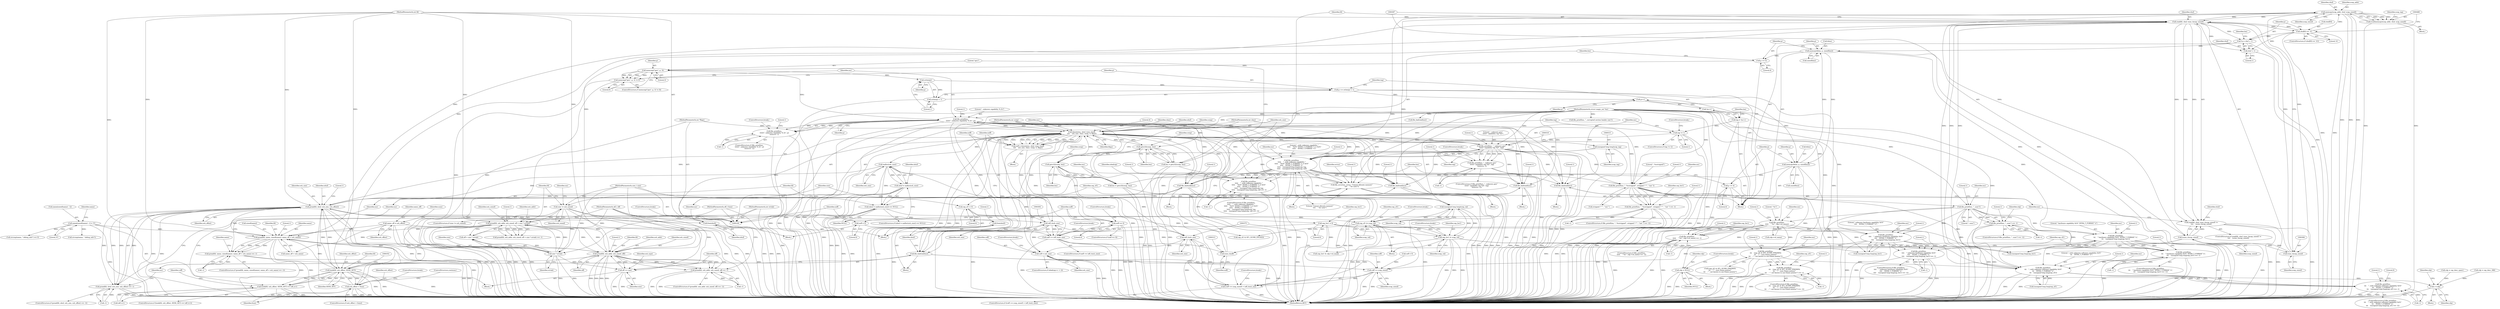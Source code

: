 digraph "0_file_d7cdad007c507e6c79f51f058dd77fab70ceb9f6@API" {
"1000489" [label="(Call,memcpy(xcap_addr, cbuf, xcap_sizeof))"];
"1000396" [label="(Call,cbuf[0] == 'A')"];
"1000380" [label="(Call,read(fd, cbuf, (size_t)xcap_sizeof))"];
"1000226" [label="(Call,pread(fd, xsh_addr, xsh_sizeof, off))"];
"1000191" [label="(Call,pread(fd, name, sizeof(name), name_off + xsh_name))"];
"1000347" [label="(Call,lseek(fd, xsh_offset, SEEK_SET))"];
"1000113" [label="(MethodParameterIn,int fd)"];
"1000280" [label="(Call,pread(fd, nbuf, xsh_size, xsh_offset))"];
"1000265" [label="(Call,nbuf = malloc(xsh_size))"];
"1000267" [label="(Call,malloc(xsh_size))"];
"1000374" [label="(Call,(off_t)xsh_size)"];
"1000309" [label="(Call,donote(ms, nbuf, (size_t)noff,\n\t\t\t\t    xsh_size, clazz, swap, 4, flags))"];
"1000476" [label="(Call,file_printf(ms, \", unknown gnu\"\n\t\t\t\t\t\t\" capability tag %d\", tag))"];
"1000434" [label="(Call,file_printf(ms,\n\t\t\t\t\t\t\", unknown capability %.3s\", p))"];
"1000511" [label="(Call,file_printf(ms,\n\t\t\t\t\t    \", with unknown capability \"\n\t\t\t\t\t    \"0x%\" INT64_T_FORMAT \"x = 0x%\"\n\t\t\t\t\t    INT64_T_FORMAT \"x\",\n \t\t\t\t\t    (unsigned long long)xcap_tag,\n \t\t\t\t\t    (unsigned long long)xcap_val))"];
"1000110" [label="(MethodParameterIn,struct magic_set *ms)"];
"1000514" [label="(Call,(unsigned long long)xcap_tag)"];
"1000517" [label="(Call,(unsigned long long)xcap_val)"];
"1000504" [label="(Call,cap_sf1 |= xcap_val)"];
"1000141" [label="(Call,cap_sf1 = 0)"];
"1000499" [label="(Call,cap_hw1 |= xcap_val)"];
"1000137" [label="(Call,cap_hw1 = 0)"];
"1000426" [label="(Call,memcmp(\"gnu\", p, 3))"];
"1000416" [label="(Call,p += 4)"];
"1000410" [label="(Call,memcpy(&len, p, sizeof(len)))"];
"1000455" [label="(Call,memcpy(&len, p, sizeof(len)))"];
"1000453" [label="(Call,p++)"];
"1000444" [label="(Call,p += strlen(p) + 1)"];
"1000447" [label="(Call,strlen(p))"];
"1000403" [label="(Call,*p = cbuf + 1)"];
"1000470" [label="(Call,tag != 1)"];
"1000450" [label="(Call,tag = *p++)"];
"1000312" [label="(Call,(size_t)noff)"];
"1000301" [label="(Call,noff >= (off_t)xsh_size)"];
"1000295" [label="(Call,noff = 0)"];
"1000321" [label="(Call,noff == 0)"];
"1000307" [label="(Call,noff = donote(ms, nbuf, (size_t)noff,\n\t\t\t\t    xsh_size, clazz, swap, 4, flags))"];
"1000303" [label="(Call,(off_t)xsh_size)"];
"1000111" [label="(MethodParameterIn,int clazz)"];
"1000466" [label="(Call,getu32(swap, len))"];
"1000421" [label="(Call,getu32(swap, len))"];
"1000112" [label="(MethodParameterIn,int swap)"];
"1000118" [label="(MethodParameterIn,int *flags)"];
"1000253" [label="(Call,xsh_offset > fsize)"];
"1000117" [label="(MethodParameterIn,off_t fsize)"];
"1000164" [label="(Call,pread(fd, xsh_addr, xsh_sizeof, off + size * strtab))"];
"1000146" [label="(Call,size != xsh_sizeof)"];
"1000116" [label="(MethodParameterIn,size_t size)"];
"1000114" [label="(MethodParameterIn,off_t off)"];
"1000170" [label="(Call,size * strtab)"];
"1000120" [label="(MethodParameterIn,int strtab)"];
"1000207" [label="(Call,name[sizeof(name) - 1] = '\0')"];
"1000181" [label="(Call,name_off = xsh_offset)"];
"1000239" [label="(Call,off += size)"];
"1000489" [label="(Call,memcpy(xcap_addr, cbuf, xcap_sizeof))"];
"1000386" [label="(Call,(ssize_t)xcap_sizeof)"];
"1000383" [label="(Call,(size_t)xcap_sizeof)"];
"1000370" [label="(Call,(coff += xcap_sizeof) > (off_t)xsh_size)"];
"1000371" [label="(Call,coff += xcap_sizeof)"];
"1000190" [label="(Call,pread(fd, name, sizeof(name), name_off + xsh_name) == -1)"];
"1000225" [label="(Call,pread(fd, xsh_addr, xsh_sizeof, off) == -1)"];
"1000346" [label="(Call,lseek(fd, xsh_offset, SEEK_SET) == (off_t)-1)"];
"1000279" [label="(Call,pread(fd, nbuf, xsh_size, xsh_offset) == -1)"];
"1000290" [label="(Call,free(nbuf))"];
"1000264" [label="(Call,(nbuf = malloc(xsh_size)) == NULL)"];
"1000573" [label="(Call,cdp = NULL)"];
"1000620" [label="(Call,++cdp)"];
"1000202" [label="(Call,file_badread(ms))"];
"1000234" [label="(Call,file_badread(ms))"];
"1000271" [label="(Call,file_error(ms, errno, \"Cannot allocate memory\"\n\t\t\t\t    \" for note\"))"];
"1000288" [label="(Call,file_badread(ms))"];
"1000325" [label="(Call,free(nbuf))"];
"1000356" [label="(Call,file_badseek(ms))"];
"1000530" [label="(Call,coff = xsh_size)"];
"1000390" [label="(Call,file_badread(ms))"];
"1000419" [label="(Call,len = getu32(swap, len))"];
"1000464" [label="(Call,len = getu32(swap, len))"];
"1000433" [label="(Call,file_printf(ms,\n\t\t\t\t\t\t\", unknown capability %.3s\", p)\n\t\t\t\t\t\t== -1)"];
"1000475" [label="(Call,file_printf(ms, \", unknown gnu\"\n\t\t\t\t\t\t\" capability tag %d\", tag)\n\t\t\t\t\t\t== -1)"];
"1000510" [label="(Call,file_printf(ms,\n\t\t\t\t\t    \", with unknown capability \"\n\t\t\t\t\t    \"0x%\" INT64_T_FORMAT \"x = 0x%\"\n\t\t\t\t\t    INT64_T_FORMAT \"x\",\n \t\t\t\t\t    (unsigned long long)xcap_tag,\n \t\t\t\t\t    (unsigned long long)xcap_val) == -1)"];
"1000539" [label="(Call,file_printf(ms, \", %sstripped\", stripped ? \"\" : \"not \"))"];
"1000538" [label="(Call,file_printf(ms, \", %sstripped\", stripped ? \"\" : \"not \") == -1)"];
"1000579" [label="(Call,file_printf(ms, \", uses\"))"];
"1000578" [label="(Call,file_printf(ms, \", uses\") == -1)"];
"1000604" [label="(Call,file_printf(ms,\n\t\t\t\t\t    \" %s\", cdp->cd_name))"];
"1000603" [label="(Call,file_printf(ms,\n\t\t\t\t\t    \" %s\", cdp->cd_name) == -1)"];
"1000626" [label="(Call,file_printf(ms,\n\t\t\t\t    \" unknown hardware capability 0x%\"\n\t\t\t\t    INT64_T_FORMAT \"x\",\n\t\t\t\t    (unsigned long long)cap_hw1))"];
"1000625" [label="(Call,file_printf(ms,\n\t\t\t\t    \" unknown hardware capability 0x%\"\n\t\t\t\t    INT64_T_FORMAT \"x\",\n\t\t\t\t    (unsigned long long)cap_hw1) == -1)"];
"1000662" [label="(Call,file_printf(ms,\n\t\t\t    (cap_sf1 & SF1_SUNW_FPKNWN)\n\t\t\t    ? \", uses frame pointer\"\n\t\t\t    : \", not known to use frame pointer\"))"];
"1000661" [label="(Call,file_printf(ms,\n\t\t\t    (cap_sf1 & SF1_SUNW_FPKNWN)\n\t\t\t    ? \", uses frame pointer\"\n\t\t\t    : \", not known to use frame pointer\") == -1)"];
"1000682" [label="(Call,file_printf(ms,\n\t\t\t    \", with unknown software capability 0x%\"\n\t\t\t    INT64_T_FORMAT \"x\",\n\t\t\t    (unsigned long long)cap_sf1))"];
"1000681" [label="(Call,file_printf(ms,\n\t\t\t    \", with unknown software capability 0x%\"\n\t\t\t    INT64_T_FORMAT \"x\",\n\t\t\t    (unsigned long long)cap_sf1) == -1)"];
"1000641" [label="(Call,file_printf(ms,\n\t\t\t    \" hardware capability 0x%\" INT64_T_FORMAT \"x\",\n\t\t\t    (unsigned long long)cap_hw1))"];
"1000640" [label="(Call,file_printf(ms,\n\t\t\t    \" hardware capability 0x%\" INT64_T_FORMAT \"x\",\n\t\t\t    (unsigned long long)cap_hw1) == -1)"];
"1000379" [label="(Call,read(fd, cbuf, (size_t)xcap_sizeof) !=\n\t\t\t\t    (ssize_t)xcap_sizeof)"];
"1000425" [label="(Call,memcmp(\"gnu\", p, 3) != 0)"];
"1000461" [label="(Call,p += 4)"];
"1000446" [label="(Call,strlen(p) + 1)"];
"1000405" [label="(Call,cbuf + 1)"];
"1000487" [label="(Call,(void)memcpy(xcap_addr, cbuf, xcap_sizeof))"];
"1000301" [label="(Call,noff >= (off_t)xsh_size)"];
"1000378" [label="(ControlStructure,if (read(fd, cbuf, (size_t)xcap_sizeof) !=\n\t\t\t\t    (ssize_t)xcap_sizeof))"];
"1000382" [label="(Identifier,cbuf)"];
"1000257" [label="(ControlStructure,continue;)"];
"1000513" [label="(Literal,\", with unknown capability \"\n\t\t\t\t\t    \"0x%\" INT64_T_FORMAT \"x = 0x%\"\n\t\t\t\t\t    INT64_T_FORMAT \"x\")"];
"1000326" [label="(Identifier,nbuf)"];
"1000117" [label="(MethodParameterIn,off_t fsize)"];
"1000295" [label="(Call,noff = 0)"];
"1000349" [label="(Identifier,xsh_offset)"];
"1000561" [label="(Call,cdp = cap_desc_sparc)"];
"1000466" [label="(Call,getu32(swap, len))"];
"1000267" [label="(Call,malloc(xsh_size))"];
"1000520" [label="(Call,-1)"];
"1000202" [label="(Call,file_badread(ms))"];
"1000662" [label="(Call,file_printf(ms,\n\t\t\t    (cap_sf1 & SF1_SUNW_FPKNWN)\n\t\t\t    ? \", uses frame pointer\"\n\t\t\t    : \", not known to use frame pointer\"))"];
"1000573" [label="(Call,cdp = NULL)"];
"1000268" [label="(Identifier,xsh_size)"];
"1000228" [label="(Identifier,xsh_addr)"];
"1000579" [label="(Call,file_printf(ms, \", uses\"))"];
"1000294" [label="(Literal,1)"];
"1000383" [label="(Call,(size_t)xcap_sizeof)"];
"1000479" [label="(Identifier,tag)"];
"1000229" [label="(Identifier,xsh_sizeof)"];
"1000309" [label="(Call,donote(ms, nbuf, (size_t)noff,\n\t\t\t\t    xsh_size, clazz, swap, 4, flags))"];
"1000269" [label="(Identifier,NULL)"];
"1000547" [label="(Literal,1)"];
"1000639" [label="(ControlStructure,if (file_printf(ms,\n\t\t\t    \" hardware capability 0x%\" INT64_T_FORMAT \"x\",\n\t\t\t    (unsigned long long)cap_hw1) == -1))"];
"1000511" [label="(Call,file_printf(ms,\n\t\t\t\t\t    \", with unknown capability \"\n\t\t\t\t\t    \"0x%\" INT64_T_FORMAT \"x = 0x%\"\n\t\t\t\t\t    INT64_T_FORMAT \"x\",\n \t\t\t\t\t    (unsigned long long)xcap_tag,\n \t\t\t\t\t    (unsigned long long)xcap_val))"];
"1000278" [label="(ControlStructure,if (pread(fd, nbuf, xsh_size, xsh_offset) == -1))"];
"1000137" [label="(Call,cap_hw1 = 0)"];
"1000255" [label="(Identifier,fsize)"];
"1000305" [label="(Identifier,xsh_size)"];
"1000152" [label="(Call,file_printf(ms, \", corrupted section header size\"))"];
"1000113" [label="(MethodParameterIn,int fd)"];
"1000145" [label="(ControlStructure,if (size != xsh_sizeof))"];
"1000430" [label="(Literal,0)"];
"1000468" [label="(Identifier,len)"];
"1000240" [label="(Identifier,off)"];
"1000684" [label="(Literal,\", with unknown software capability 0x%\"\n\t\t\t    INT64_T_FORMAT \"x\")"];
"1000636" [label="(Literal,1)"];
"1000517" [label="(Call,(unsigned long long)xcap_val)"];
"1000447" [label="(Call,strlen(p))"];
"1000575" [label="(Identifier,NULL)"];
"1000370" [label="(Call,(coff += xcap_sizeof) > (off_t)xsh_size)"];
"1000521" [label="(Literal,1)"];
"1000214" [label="(Literal,'\0')"];
"1000289" [label="(Identifier,ms)"];
"1000420" [label="(Identifier,len)"];
"1000462" [label="(Identifier,p)"];
"1000146" [label="(Call,size != xsh_sizeof)"];
"1000414" [label="(Call,sizeof(len))"];
"1000416" [label="(Call,p += 4)"];
"1000153" [label="(Identifier,ms)"];
"1000390" [label="(Call,file_badread(ms))"];
"1000167" [label="(Identifier,xsh_sizeof)"];
"1000500" [label="(Identifier,cap_hw1)"];
"1000232" [label="(Literal,1)"];
"1000509" [label="(ControlStructure,if (file_printf(ms,\n\t\t\t\t\t    \", with unknown capability \"\n\t\t\t\t\t    \"0x%\" INT64_T_FORMAT \"x = 0x%\"\n\t\t\t\t\t    INT64_T_FORMAT \"x\",\n \t\t\t\t\t    (unsigned long long)xcap_tag,\n \t\t\t\t\t    (unsigned long long)xcap_val) == -1))"];
"1000314" [label="(Identifier,noff)"];
"1000377" [label="(ControlStructure,break;)"];
"1000201" [label="(Block,)"];
"1000404" [label="(Identifier,p)"];
"1000428" [label="(Identifier,p)"];
"1000209" [label="(Identifier,name)"];
"1000325" [label="(Call,free(nbuf))"];
"1000243" [label="(Identifier,xsh_type)"];
"1000380" [label="(Call,read(fd, cbuf, (size_t)xcap_sizeof))"];
"1000391" [label="(Identifier,ms)"];
"1000610" [label="(Call,-1)"];
"1000633" [label="(Literal,1)"];
"1000318" [label="(Literal,4)"];
"1000456" [label="(Call,&len)"];
"1000291" [label="(Identifier,nbuf)"];
"1000489" [label="(Call,memcpy(xcap_addr, cbuf, xcap_sizeof))"];
"1000641" [label="(Call,file_printf(ms,\n\t\t\t    \" hardware capability 0x%\" INT64_T_FORMAT \"x\",\n\t\t\t    (unsigned long long)cap_hw1))"];
"1000308" [label="(Identifier,noff)"];
"1000628" [label="(Literal,\" unknown hardware capability 0x%\"\n\t\t\t\t    INT64_T_FORMAT \"x\")"];
"1000681" [label="(Call,file_printf(ms,\n\t\t\t    \", with unknown software capability 0x%\"\n\t\t\t    INT64_T_FORMAT \"x\",\n\t\t\t    (unsigned long long)cap_sf1) == -1)"];
"1000454" [label="(Identifier,p)"];
"1000486" [label="(ControlStructure,break;)"];
"1000481" [label="(Literal,1)"];
"1000279" [label="(Call,pread(fd, nbuf, xsh_size, xsh_offset) == -1)"];
"1000477" [label="(Identifier,ms)"];
"1000671" [label="(Literal,1)"];
"1000351" [label="(Call,(off_t)-1)"];
"1000288" [label="(Call,file_badread(ms))"];
"1000166" [label="(Identifier,xsh_addr)"];
"1000320" [label="(ControlStructure,if (noff == 0))"];
"1000327" [label="(ControlStructure,break;)"];
"1000427" [label="(Literal,\"gnu\")"];
"1000476" [label="(Call,file_printf(ms, \", unknown gnu\"\n\t\t\t\t\t\t\" capability tag %d\", tag))"];
"1000506" [label="(Identifier,xcap_val)"];
"1000317" [label="(Identifier,swap)"];
"1000199" [label="(Call,-1)"];
"1000614" [label="(Literal,1)"];
"1000112" [label="(MethodParameterIn,int swap)"];
"1000396" [label="(Call,cbuf[0] == 'A')"];
"1000640" [label="(Call,file_printf(ms,\n\t\t\t    \" hardware capability 0x%\" INT64_T_FORMAT \"x\",\n\t\t\t    (unsigned long long)cap_hw1) == -1)"];
"1000296" [label="(Identifier,noff)"];
"1000322" [label="(Identifier,noff)"];
"1000611" [label="(Literal,1)"];
"1000266" [label="(Identifier,nbuf)"];
"1000116" [label="(MethodParameterIn,size_t size)"];
"1000230" [label="(Identifier,off)"];
"1000465" [label="(Identifier,len)"];
"1000263" [label="(ControlStructure,if ((nbuf = malloc(xsh_size)) == NULL))"];
"1000621" [label="(Identifier,cdp)"];
"1000443" [label="(ControlStructure,break;)"];
"1000410" [label="(Call,memcpy(&len, p, sizeof(len)))"];
"1000234" [label="(Call,file_badread(ms))"];
"1000395" [label="(ControlStructure,if (cbuf[0] == 'A'))"];
"1000439" [label="(Literal,1)"];
"1000310" [label="(Identifier,ms)"];
"1000280" [label="(Call,pread(fd, nbuf, xsh_size, xsh_offset))"];
"1000190" [label="(Call,pread(fd, name, sizeof(name), name_off + xsh_name) == -1)"];
"1000306" [label="(ControlStructure,break;)"];
"1000475" [label="(Call,file_printf(ms, \", unknown gnu\"\n\t\t\t\t\t\t\" capability tag %d\", tag)\n\t\t\t\t\t\t== -1)"];
"1000627" [label="(Identifier,ms)"];
"1000168" [label="(Call,off + size * strtab)"];
"1000355" [label="(Block,)"];
"1000540" [label="(Identifier,ms)"];
"1000692" [label="(Literal,1)"];
"1000226" [label="(Call,pread(fd, xsh_addr, xsh_sizeof, off))"];
"1000282" [label="(Identifier,nbuf)"];
"1000385" [label="(Identifier,xcap_sizeof)"];
"1000114" [label="(MethodParameterIn,off_t off)"];
"1000663" [label="(Identifier,ms)"];
"1000519" [label="(Identifier,xcap_val)"];
"1000347" [label="(Call,lseek(fd, xsh_offset, SEEK_SET))"];
"1000141" [label="(Call,cap_sf1 = 0)"];
"1000606" [label="(Literal,\" %s\")"];
"1000413" [label="(Identifier,p)"];
"1000445" [label="(Identifier,p)"];
"1000208" [label="(Call,name[sizeof(name) - 1])"];
"1000685" [label="(Call,(unsigned long long)cap_sf1)"];
"1000252" [label="(ControlStructure,if (xsh_offset > fsize))"];
"1000376" [label="(Identifier,xsh_size)"];
"1000505" [label="(Identifier,cap_sf1)"];
"1000472" [label="(Literal,1)"];
"1000299" [label="(Block,)"];
"1000469" [label="(ControlStructure,if (tag != 1))"];
"1000273" [label="(Identifier,errno)"];
"1000324" [label="(ControlStructure,break;)"];
"1000470" [label="(Call,tag != 1)"];
"1000624" [label="(ControlStructure,if (file_printf(ms,\n\t\t\t\t    \" unknown hardware capability 0x%\"\n\t\t\t\t    INT64_T_FORMAT \"x\",\n\t\t\t\t    (unsigned long long)cap_hw1) == -1))"];
"1000181" [label="(Call,name_off = xsh_offset)"];
"1000345" [label="(ControlStructure,if (lseek(fd, xsh_offset, SEEK_SET) == (off_t)-1))"];
"1000642" [label="(Identifier,ms)"];
"1000538" [label="(Call,file_printf(ms, \", %sstripped\", stripped ? \"\" : \"not \") == -1)"];
"1000227" [label="(Identifier,fd)"];
"1000660" [label="(ControlStructure,if (file_printf(ms,\n\t\t\t    (cap_sf1 & SF1_SUNW_FPKNWN)\n\t\t\t    ? \", uses frame pointer\"\n\t\t\t    : \", not known to use frame pointer\") == -1))"];
"1000307" [label="(Call,noff = donote(ms, nbuf, (size_t)noff,\n\t\t\t\t    xsh_size, clazz, swap, 4, flags))"];
"1000422" [label="(Identifier,swap)"];
"1000138" [label="(Identifier,cap_hw1)"];
"1000350" [label="(Identifier,SEEK_SET)"];
"1000319" [label="(Identifier,flags)"];
"1000525" [label="(ControlStructure,if (nbadcap++ > 2))"];
"1000596" [label="(Call,cap_hw1 & cdp->cd_mask)"];
"1000504" [label="(Call,cap_sf1 |= xcap_val)"];
"1000312" [label="(Call,(size_t)noff)"];
"1000537" [label="(ControlStructure,if (file_printf(ms, \", %sstripped\", stripped ? \"\" : \"not \") == -1))"];
"1000533" [label="(ControlStructure,break;)"];
"1000605" [label="(Identifier,ms)"];
"1000388" [label="(Identifier,xcap_sizeof)"];
"1000389" [label="(Block,)"];
"1000680" [label="(ControlStructure,if (file_printf(ms,\n\t\t\t    \", with unknown software capability 0x%\"\n\t\t\t    INT64_T_FORMAT \"x\",\n\t\t\t    (unsigned long long)cap_sf1) == -1))"];
"1000171" [label="(Identifier,size)"];
"1000464" [label="(Call,len = getu32(swap, len))"];
"1000142" [label="(Identifier,cap_sf1)"];
"1000286" [label="(Literal,1)"];
"1000118" [label="(MethodParameterIn,int *flags)"];
"1000381" [label="(Identifier,fd)"];
"1000435" [label="(Identifier,ms)"];
"1000674" [label="(Literal,1)"];
"1000602" [label="(ControlStructure,if (file_printf(ms,\n\t\t\t\t\t    \" %s\", cdp->cd_name) == -1))"];
"1000300" [label="(ControlStructure,if (noff >= (off_t)xsh_size))"];
"1000233" [label="(Block,)"];
"1000451" [label="(Identifier,tag)"];
"1000458" [label="(Identifier,p)"];
"1000386" [label="(Call,(ssize_t)xcap_sizeof)"];
"1000586" [label="(Literal,1)"];
"1000406" [label="(Identifier,cbuf)"];
"1000191" [label="(Call,pread(fd, name, sizeof(name), name_off + xsh_name))"];
"1000568" [label="(Call,cdp = cap_desc_386)"];
"1000164" [label="(Call,pread(fd, xsh_addr, xsh_sizeof, off + size * strtab))"];
"1000261" [label="(Block,)"];
"1000516" [label="(Identifier,xcap_tag)"];
"1000541" [label="(Literal,\", %sstripped\")"];
"1000397" [label="(Call,cbuf[0])"];
"1000172" [label="(Identifier,strtab)"];
"1000648" [label="(Literal,1)"];
"1000225" [label="(Call,pread(fd, xsh_addr, xsh_sizeof, off) == -1)"];
"1000121" [label="(Block,)"];
"1000143" [label="(Literal,0)"];
"1000446" [label="(Call,strlen(p) + 1)"];
"1000577" [label="(ControlStructure,if (file_printf(ms, \", uses\") == -1))"];
"1000323" [label="(Literal,0)"];
"1000432" [label="(ControlStructure,if (file_printf(ms,\n\t\t\t\t\t\t\", unknown capability %.3s\", p)\n\t\t\t\t\t\t== -1))"];
"1000450" [label="(Call,tag = *p++)"];
"1000494" [label="(Identifier,xcap_tag)"];
"1000400" [label="(Literal,'A')"];
"1000581" [label="(Literal,\", uses\")"];
"1000207" [label="(Call,name[sizeof(name) - 1] = '\0')"];
"1000357" [label="(Identifier,ms)"];
"1000346" [label="(Call,lseek(fd, xsh_offset, SEEK_SET) == (off_t)-1)"];
"1000594" [label="(Block,)"];
"1000264" [label="(Call,(nbuf = malloc(xsh_size)) == NULL)"];
"1000216" [label="(Call,strcmp(name, \".debug_info\") == 0)"];
"1000371" [label="(Call,coff += xcap_sizeof)"];
"1000653" [label="(Identifier,cap_sf1)"];
"1000437" [label="(Identifier,p)"];
"1000111" [label="(MethodParameterIn,int clazz)"];
"1000442" [label="(Literal,1)"];
"1000616" [label="(Identifier,cap_hw1)"];
"1000148" [label="(Identifier,xsh_sizeof)"];
"1000321" [label="(Call,noff == 0)"];
"1000502" [label="(ControlStructure,break;)"];
"1000651" [label="(Literal,1)"];
"1000194" [label="(Call,sizeof(name))"];
"1000189" [label="(ControlStructure,if (pread(fd, name, sizeof(name), name_off + xsh_name) == -1))"];
"1000224" [label="(ControlStructure,if (pread(fd, xsh_addr, xsh_sizeof, off) == -1))"];
"1000510" [label="(Call,file_printf(ms,\n\t\t\t\t\t    \", with unknown capability \"\n\t\t\t\t\t    \"0x%\" INT64_T_FORMAT \"x = 0x%\"\n\t\t\t\t\t    INT64_T_FORMAT \"x\",\n \t\t\t\t\t    (unsigned long long)xcap_tag,\n \t\t\t\t\t    (unsigned long long)xcap_val) == -1)"];
"1000374" [label="(Call,(off_t)xsh_size)"];
"1000272" [label="(Identifier,ms)"];
"1000682" [label="(Call,file_printf(ms,\n\t\t\t    \", with unknown software capability 0x%\"\n\t\t\t    INT64_T_FORMAT \"x\",\n\t\t\t    (unsigned long long)cap_sf1))"];
"1000373" [label="(Identifier,xcap_sizeof)"];
"1000501" [label="(Identifier,xcap_val)"];
"1000379" [label="(Call,read(fd, cbuf, (size_t)xcap_sizeof) !=\n\t\t\t\t    (ssize_t)xcap_sizeof)"];
"1000360" [label="(Literal,1)"];
"1000492" [label="(Identifier,xcap_sizeof)"];
"1000444" [label="(Call,p += strlen(p) + 1)"];
"1000165" [label="(Identifier,fd)"];
"1000524" [label="(Literal,1)"];
"1000421" [label="(Call,getu32(swap, len))"];
"1000411" [label="(Call,&len)"];
"1000425" [label="(Call,memcmp(\"gnu\", p, 3) != 0)"];
"1000491" [label="(Identifier,cbuf)"];
"1000490" [label="(Identifier,xcap_addr)"];
"1000539" [label="(Call,file_printf(ms, \", %sstripped\", stripped ? \"\" : \"not \"))"];
"1000433" [label="(Call,file_printf(ms,\n\t\t\t\t\t\t\", unknown capability %.3s\", p)\n\t\t\t\t\t\t== -1)"];
"1000139" [label="(Literal,0)"];
"1000426" [label="(Call,memcmp(\"gnu\", p, 3))"];
"1000423" [label="(Identifier,len)"];
"1000588" [label="(Identifier,cdp)"];
"1000484" [label="(Literal,1)"];
"1000417" [label="(Identifier,p)"];
"1000163" [label="(Call,pread(fd, xsh_addr, xsh_sizeof, off + size * strtab) == -1)"];
"1000514" [label="(Call,(unsigned long long)xcap_tag)"];
"1000235" [label="(Identifier,ms)"];
"1000192" [label="(Identifier,fd)"];
"1000110" [label="(MethodParameterIn,struct magic_set *ms)"];
"1000582" [label="(Call,-1)"];
"1000676" [label="(Identifier,cap_sf1)"];
"1000254" [label="(Identifier,xsh_offset)"];
"1000632" [label="(Call,-1)"];
"1000412" [label="(Identifier,len)"];
"1000578" [label="(Call,file_printf(ms, \", uses\") == -1)"];
"1000530" [label="(Call,coff = xsh_size)"];
"1000471" [label="(Identifier,tag)"];
"1000217" [label="(Call,strcmp(name, \".debug_info\"))"];
"1000174" [label="(Literal,1)"];
"1000315" [label="(Identifier,xsh_size)"];
"1000285" [label="(Call,-1)"];
"1000499" [label="(Call,cap_hw1 |= xcap_val)"];
"1000583" [label="(Literal,1)"];
"1000398" [label="(Identifier,cbuf)"];
"1000271" [label="(Call,file_error(ms, errno, \"Cannot allocate memory\"\n\t\t\t\t    \" for note\"))"];
"1000281" [label="(Identifier,fd)"];
"1000372" [label="(Identifier,coff)"];
"1000670" [label="(Call,-1)"];
"1000453" [label="(Call,p++)"];
"1000436" [label="(Literal,\", unknown capability %.3s\")"];
"1000480" [label="(Call,-1)"];
"1000485" [label="(ControlStructure,break;)"];
"1000607" [label="(Call,cdp->cd_name)"];
"1000688" [label="(Call,-1)"];
"1000316" [label="(Identifier,clazz)"];
"1000647" [label="(Call,-1)"];
"1000277" [label="(Literal,1)"];
"1000218" [label="(Identifier,name)"];
"1000656" [label="(Call,cap_sf1 & SF1_SUNW_FPUSED)"];
"1000239" [label="(Call,off += size)"];
"1000580" [label="(Identifier,ms)"];
"1000467" [label="(Identifier,swap)"];
"1000369" [label="(ControlStructure,if ((coff += xcap_sizeof) > (off_t)xsh_size))"];
"1000365" [label="(Block,)"];
"1000258" [label="(ControlStructure,break;)"];
"1000507" [label="(ControlStructure,break;)"];
"1000311" [label="(Identifier,nbuf)"];
"1000625" [label="(Call,file_printf(ms,\n\t\t\t\t    \" unknown hardware capability 0x%\"\n\t\t\t\t    INT64_T_FORMAT \"x\",\n\t\t\t\t    (unsigned long long)cap_hw1) == -1)"];
"1000434" [label="(Call,file_printf(ms,\n\t\t\t\t\t\t\", unknown capability %.3s\", p))"];
"1000238" [label="(Literal,1)"];
"1000661" [label="(Call,file_printf(ms,\n\t\t\t    (cap_sf1 & SF1_SUNW_FPKNWN)\n\t\t\t    ? \", uses frame pointer\"\n\t\t\t    : \", not known to use frame pointer\") == -1)"];
"1000592" [label="(Identifier,cdp)"];
"1000461" [label="(Call,p += 4)"];
"1000185" [label="(Identifier,num)"];
"1000182" [label="(Identifier,name_off)"];
"1000290" [label="(Call,free(nbuf))"];
"1000550" [label="(Literal,1)"];
"1000284" [label="(Identifier,xsh_offset)"];
"1000474" [label="(ControlStructure,if (file_printf(ms, \", unknown gnu\"\n\t\t\t\t\t\t\" capability tag %d\", tag)\n\t\t\t\t\t\t== -1))"];
"1000604" [label="(Call,file_printf(ms,\n\t\t\t\t\t    \" %s\", cdp->cd_name))"];
"1000362" [label="(Identifier,coff)"];
"1000203" [label="(Identifier,ms)"];
"1000176" [label="(Call,file_badread(ms))"];
"1000302" [label="(Identifier,noff)"];
"1000626" [label="(Call,file_printf(ms,\n\t\t\t\t    \" unknown hardware capability 0x%\"\n\t\t\t\t    INT64_T_FORMAT \"x\",\n\t\t\t\t    (unsigned long long)cap_hw1))"];
"1000200" [label="(Literal,1)"];
"1000287" [label="(Block,)"];
"1000170" [label="(Call,size * strtab)"];
"1000455" [label="(Call,memcpy(&len, p, sizeof(len)))"];
"1000265" [label="(Call,nbuf = malloc(xsh_size))"];
"1000356" [label="(Call,file_badseek(ms))"];
"1000487" [label="(Call,(void)memcpy(xcap_addr, cbuf, xcap_sizeof))"];
"1000449" [label="(Literal,1)"];
"1000206" [label="(Literal,1)"];
"1000424" [label="(ControlStructure,if (memcmp(\"gnu\", p, 3) != 0))"];
"1000231" [label="(Call,-1)"];
"1000694" [label="(Literal,0)"];
"1000643" [label="(Literal,\" hardware capability 0x%\" INT64_T_FORMAT \"x\")"];
"1000419" [label="(Call,len = getu32(swap, len))"];
"1000297" [label="(Literal,0)"];
"1000120" [label="(MethodParameterIn,int strtab)"];
"1000407" [label="(Literal,1)"];
"1000147" [label="(Identifier,size)"];
"1000196" [label="(Call,name_off + xsh_name)"];
"1000478" [label="(Literal,\", unknown gnu\"\n\t\t\t\t\t\t\" capability tag %d\")"];
"1000512" [label="(Identifier,ms)"];
"1000270" [label="(Block,)"];
"1000452" [label="(Call,*p++)"];
"1000463" [label="(Literal,4)"];
"1000531" [label="(Identifier,coff)"];
"1000695" [label="(MethodReturn,RET)"];
"1000459" [label="(Call,sizeof(len))"];
"1000603" [label="(Call,file_printf(ms,\n\t\t\t\t\t    \" %s\", cdp->cd_name) == -1)"];
"1000348" [label="(Identifier,fd)"];
"1000542" [label="(Call,stripped ? \"\" : \"not \")"];
"1000274" [label="(Literal,\"Cannot allocate memory\"\n\t\t\t\t    \" for note\")"];
"1000403" [label="(Call,*p = cbuf + 1)"];
"1000183" [label="(Identifier,xsh_offset)"];
"1000253" [label="(Call,xsh_offset > fsize)"];
"1000394" [label="(Literal,1)"];
"1000689" [label="(Literal,1)"];
"1000418" [label="(Literal,4)"];
"1000283" [label="(Identifier,xsh_size)"];
"1000495" [label="(Block,)"];
"1000620" [label="(Call,++cdp)"];
"1000528" [label="(Identifier,nbadcap)"];
"1000401" [label="(Block,)"];
"1000552" [label="(Identifier,cap_hw1)"];
"1000576" [label="(ControlStructure,break;)"];
"1000683" [label="(Identifier,ms)"];
"1000557" [label="(Block,)"];
"1000629" [label="(Call,(unsigned long long)cap_hw1)"];
"1000429" [label="(Literal,3)"];
"1000574" [label="(Identifier,cdp)"];
"1000546" [label="(Call,-1)"];
"1000448" [label="(Identifier,p)"];
"1000644" [label="(Call,(unsigned long long)cap_hw1)"];
"1000188" [label="(Block,)"];
"1000457" [label="(Identifier,len)"];
"1000405" [label="(Call,cbuf + 1)"];
"1000438" [label="(Call,-1)"];
"1000241" [label="(Identifier,size)"];
"1000193" [label="(Identifier,name)"];
"1000664" [label="(Call,(cap_sf1 & SF1_SUNW_FPKNWN)\n\t\t\t    ? \", uses frame pointer\"\n\t\t\t    : \", not known to use frame pointer\")"];
"1000361" [label="(Call,coff = 0)"];
"1000532" [label="(Identifier,xsh_size)"];
"1000303" [label="(Call,(off_t)xsh_size)"];
"1000489" -> "1000487"  [label="AST: "];
"1000489" -> "1000492"  [label="CFG: "];
"1000490" -> "1000489"  [label="AST: "];
"1000491" -> "1000489"  [label="AST: "];
"1000492" -> "1000489"  [label="AST: "];
"1000487" -> "1000489"  [label="CFG: "];
"1000489" -> "1000695"  [label="DDG: "];
"1000489" -> "1000695"  [label="DDG: "];
"1000489" -> "1000695"  [label="DDG: "];
"1000489" -> "1000370"  [label="DDG: "];
"1000489" -> "1000371"  [label="DDG: "];
"1000489" -> "1000380"  [label="DDG: "];
"1000489" -> "1000383"  [label="DDG: "];
"1000489" -> "1000487"  [label="DDG: "];
"1000489" -> "1000487"  [label="DDG: "];
"1000489" -> "1000487"  [label="DDG: "];
"1000396" -> "1000489"  [label="DDG: "];
"1000380" -> "1000489"  [label="DDG: "];
"1000386" -> "1000489"  [label="DDG: "];
"1000396" -> "1000395"  [label="AST: "];
"1000396" -> "1000400"  [label="CFG: "];
"1000397" -> "1000396"  [label="AST: "];
"1000400" -> "1000396"  [label="AST: "];
"1000404" -> "1000396"  [label="CFG: "];
"1000488" -> "1000396"  [label="CFG: "];
"1000396" -> "1000695"  [label="DDG: "];
"1000396" -> "1000695"  [label="DDG: "];
"1000396" -> "1000380"  [label="DDG: "];
"1000380" -> "1000396"  [label="DDG: "];
"1000396" -> "1000403"  [label="DDG: "];
"1000396" -> "1000405"  [label="DDG: "];
"1000380" -> "1000379"  [label="AST: "];
"1000380" -> "1000383"  [label="CFG: "];
"1000381" -> "1000380"  [label="AST: "];
"1000382" -> "1000380"  [label="AST: "];
"1000383" -> "1000380"  [label="AST: "];
"1000387" -> "1000380"  [label="CFG: "];
"1000380" -> "1000695"  [label="DDG: "];
"1000380" -> "1000695"  [label="DDG: "];
"1000380" -> "1000695"  [label="DDG: "];
"1000380" -> "1000191"  [label="DDG: "];
"1000380" -> "1000379"  [label="DDG: "];
"1000380" -> "1000379"  [label="DDG: "];
"1000380" -> "1000379"  [label="DDG: "];
"1000226" -> "1000380"  [label="DDG: "];
"1000347" -> "1000380"  [label="DDG: "];
"1000113" -> "1000380"  [label="DDG: "];
"1000383" -> "1000380"  [label="DDG: "];
"1000380" -> "1000403"  [label="DDG: "];
"1000380" -> "1000405"  [label="DDG: "];
"1000226" -> "1000225"  [label="AST: "];
"1000226" -> "1000230"  [label="CFG: "];
"1000227" -> "1000226"  [label="AST: "];
"1000228" -> "1000226"  [label="AST: "];
"1000229" -> "1000226"  [label="AST: "];
"1000230" -> "1000226"  [label="AST: "];
"1000232" -> "1000226"  [label="CFG: "];
"1000226" -> "1000695"  [label="DDG: "];
"1000226" -> "1000695"  [label="DDG: "];
"1000226" -> "1000695"  [label="DDG: "];
"1000226" -> "1000695"  [label="DDG: "];
"1000226" -> "1000191"  [label="DDG: "];
"1000226" -> "1000225"  [label="DDG: "];
"1000226" -> "1000225"  [label="DDG: "];
"1000226" -> "1000225"  [label="DDG: "];
"1000226" -> "1000225"  [label="DDG: "];
"1000191" -> "1000226"  [label="DDG: "];
"1000113" -> "1000226"  [label="DDG: "];
"1000164" -> "1000226"  [label="DDG: "];
"1000164" -> "1000226"  [label="DDG: "];
"1000239" -> "1000226"  [label="DDG: "];
"1000114" -> "1000226"  [label="DDG: "];
"1000226" -> "1000239"  [label="DDG: "];
"1000226" -> "1000280"  [label="DDG: "];
"1000226" -> "1000347"  [label="DDG: "];
"1000191" -> "1000190"  [label="AST: "];
"1000191" -> "1000196"  [label="CFG: "];
"1000192" -> "1000191"  [label="AST: "];
"1000193" -> "1000191"  [label="AST: "];
"1000194" -> "1000191"  [label="AST: "];
"1000196" -> "1000191"  [label="AST: "];
"1000200" -> "1000191"  [label="CFG: "];
"1000191" -> "1000695"  [label="DDG: "];
"1000191" -> "1000695"  [label="DDG: "];
"1000191" -> "1000695"  [label="DDG: "];
"1000191" -> "1000190"  [label="DDG: "];
"1000191" -> "1000190"  [label="DDG: "];
"1000191" -> "1000190"  [label="DDG: "];
"1000347" -> "1000191"  [label="DDG: "];
"1000164" -> "1000191"  [label="DDG: "];
"1000280" -> "1000191"  [label="DDG: "];
"1000113" -> "1000191"  [label="DDG: "];
"1000207" -> "1000191"  [label="DDG: "];
"1000181" -> "1000191"  [label="DDG: "];
"1000347" -> "1000346"  [label="AST: "];
"1000347" -> "1000350"  [label="CFG: "];
"1000348" -> "1000347"  [label="AST: "];
"1000349" -> "1000347"  [label="AST: "];
"1000350" -> "1000347"  [label="AST: "];
"1000352" -> "1000347"  [label="CFG: "];
"1000347" -> "1000695"  [label="DDG: "];
"1000347" -> "1000695"  [label="DDG: "];
"1000347" -> "1000695"  [label="DDG: "];
"1000347" -> "1000253"  [label="DDG: "];
"1000347" -> "1000280"  [label="DDG: "];
"1000347" -> "1000346"  [label="DDG: "];
"1000347" -> "1000346"  [label="DDG: "];
"1000347" -> "1000346"  [label="DDG: "];
"1000113" -> "1000347"  [label="DDG: "];
"1000280" -> "1000347"  [label="DDG: "];
"1000253" -> "1000347"  [label="DDG: "];
"1000113" -> "1000109"  [label="AST: "];
"1000113" -> "1000695"  [label="DDG: "];
"1000113" -> "1000164"  [label="DDG: "];
"1000113" -> "1000280"  [label="DDG: "];
"1000280" -> "1000279"  [label="AST: "];
"1000280" -> "1000284"  [label="CFG: "];
"1000281" -> "1000280"  [label="AST: "];
"1000282" -> "1000280"  [label="AST: "];
"1000283" -> "1000280"  [label="AST: "];
"1000284" -> "1000280"  [label="AST: "];
"1000286" -> "1000280"  [label="CFG: "];
"1000280" -> "1000695"  [label="DDG: "];
"1000280" -> "1000695"  [label="DDG: "];
"1000280" -> "1000695"  [label="DDG: "];
"1000280" -> "1000695"  [label="DDG: "];
"1000280" -> "1000253"  [label="DDG: "];
"1000280" -> "1000279"  [label="DDG: "];
"1000280" -> "1000279"  [label="DDG: "];
"1000280" -> "1000279"  [label="DDG: "];
"1000280" -> "1000279"  [label="DDG: "];
"1000265" -> "1000280"  [label="DDG: "];
"1000267" -> "1000280"  [label="DDG: "];
"1000253" -> "1000280"  [label="DDG: "];
"1000280" -> "1000290"  [label="DDG: "];
"1000280" -> "1000303"  [label="DDG: "];
"1000280" -> "1000309"  [label="DDG: "];
"1000280" -> "1000325"  [label="DDG: "];
"1000265" -> "1000264"  [label="AST: "];
"1000265" -> "1000267"  [label="CFG: "];
"1000266" -> "1000265"  [label="AST: "];
"1000267" -> "1000265"  [label="AST: "];
"1000269" -> "1000265"  [label="CFG: "];
"1000265" -> "1000695"  [label="DDG: "];
"1000265" -> "1000695"  [label="DDG: "];
"1000265" -> "1000264"  [label="DDG: "];
"1000267" -> "1000265"  [label="DDG: "];
"1000267" -> "1000268"  [label="CFG: "];
"1000268" -> "1000267"  [label="AST: "];
"1000267" -> "1000695"  [label="DDG: "];
"1000267" -> "1000264"  [label="DDG: "];
"1000374" -> "1000267"  [label="DDG: "];
"1000309" -> "1000267"  [label="DDG: "];
"1000303" -> "1000267"  [label="DDG: "];
"1000374" -> "1000370"  [label="AST: "];
"1000374" -> "1000376"  [label="CFG: "];
"1000375" -> "1000374"  [label="AST: "];
"1000376" -> "1000374"  [label="AST: "];
"1000370" -> "1000374"  [label="CFG: "];
"1000374" -> "1000695"  [label="DDG: "];
"1000374" -> "1000370"  [label="DDG: "];
"1000309" -> "1000374"  [label="DDG: "];
"1000303" -> "1000374"  [label="DDG: "];
"1000374" -> "1000530"  [label="DDG: "];
"1000309" -> "1000307"  [label="AST: "];
"1000309" -> "1000319"  [label="CFG: "];
"1000310" -> "1000309"  [label="AST: "];
"1000311" -> "1000309"  [label="AST: "];
"1000312" -> "1000309"  [label="AST: "];
"1000315" -> "1000309"  [label="AST: "];
"1000316" -> "1000309"  [label="AST: "];
"1000317" -> "1000309"  [label="AST: "];
"1000318" -> "1000309"  [label="AST: "];
"1000319" -> "1000309"  [label="AST: "];
"1000307" -> "1000309"  [label="CFG: "];
"1000309" -> "1000695"  [label="DDG: "];
"1000309" -> "1000695"  [label="DDG: "];
"1000309" -> "1000695"  [label="DDG: "];
"1000309" -> "1000695"  [label="DDG: "];
"1000309" -> "1000695"  [label="DDG: "];
"1000309" -> "1000695"  [label="DDG: "];
"1000309" -> "1000202"  [label="DDG: "];
"1000309" -> "1000234"  [label="DDG: "];
"1000309" -> "1000271"  [label="DDG: "];
"1000309" -> "1000288"  [label="DDG: "];
"1000309" -> "1000303"  [label="DDG: "];
"1000309" -> "1000307"  [label="DDG: "];
"1000309" -> "1000307"  [label="DDG: "];
"1000309" -> "1000307"  [label="DDG: "];
"1000309" -> "1000307"  [label="DDG: "];
"1000309" -> "1000307"  [label="DDG: "];
"1000309" -> "1000307"  [label="DDG: "];
"1000309" -> "1000307"  [label="DDG: "];
"1000309" -> "1000307"  [label="DDG: "];
"1000476" -> "1000309"  [label="DDG: "];
"1000434" -> "1000309"  [label="DDG: "];
"1000511" -> "1000309"  [label="DDG: "];
"1000110" -> "1000309"  [label="DDG: "];
"1000312" -> "1000309"  [label="DDG: "];
"1000303" -> "1000309"  [label="DDG: "];
"1000111" -> "1000309"  [label="DDG: "];
"1000466" -> "1000309"  [label="DDG: "];
"1000421" -> "1000309"  [label="DDG: "];
"1000112" -> "1000309"  [label="DDG: "];
"1000118" -> "1000309"  [label="DDG: "];
"1000309" -> "1000325"  [label="DDG: "];
"1000309" -> "1000356"  [label="DDG: "];
"1000309" -> "1000390"  [label="DDG: "];
"1000309" -> "1000421"  [label="DDG: "];
"1000309" -> "1000434"  [label="DDG: "];
"1000309" -> "1000476"  [label="DDG: "];
"1000309" -> "1000511"  [label="DDG: "];
"1000309" -> "1000530"  [label="DDG: "];
"1000309" -> "1000539"  [label="DDG: "];
"1000476" -> "1000475"  [label="AST: "];
"1000476" -> "1000479"  [label="CFG: "];
"1000477" -> "1000476"  [label="AST: "];
"1000478" -> "1000476"  [label="AST: "];
"1000479" -> "1000476"  [label="AST: "];
"1000481" -> "1000476"  [label="CFG: "];
"1000476" -> "1000695"  [label="DDG: "];
"1000476" -> "1000695"  [label="DDG: "];
"1000476" -> "1000202"  [label="DDG: "];
"1000476" -> "1000234"  [label="DDG: "];
"1000476" -> "1000271"  [label="DDG: "];
"1000476" -> "1000288"  [label="DDG: "];
"1000476" -> "1000356"  [label="DDG: "];
"1000476" -> "1000390"  [label="DDG: "];
"1000476" -> "1000434"  [label="DDG: "];
"1000476" -> "1000475"  [label="DDG: "];
"1000476" -> "1000475"  [label="DDG: "];
"1000476" -> "1000475"  [label="DDG: "];
"1000434" -> "1000476"  [label="DDG: "];
"1000511" -> "1000476"  [label="DDG: "];
"1000110" -> "1000476"  [label="DDG: "];
"1000470" -> "1000476"  [label="DDG: "];
"1000476" -> "1000511"  [label="DDG: "];
"1000476" -> "1000539"  [label="DDG: "];
"1000434" -> "1000433"  [label="AST: "];
"1000434" -> "1000437"  [label="CFG: "];
"1000435" -> "1000434"  [label="AST: "];
"1000436" -> "1000434"  [label="AST: "];
"1000437" -> "1000434"  [label="AST: "];
"1000439" -> "1000434"  [label="CFG: "];
"1000434" -> "1000695"  [label="DDG: "];
"1000434" -> "1000695"  [label="DDG: "];
"1000434" -> "1000202"  [label="DDG: "];
"1000434" -> "1000234"  [label="DDG: "];
"1000434" -> "1000271"  [label="DDG: "];
"1000434" -> "1000288"  [label="DDG: "];
"1000434" -> "1000356"  [label="DDG: "];
"1000434" -> "1000390"  [label="DDG: "];
"1000434" -> "1000433"  [label="DDG: "];
"1000434" -> "1000433"  [label="DDG: "];
"1000434" -> "1000433"  [label="DDG: "];
"1000511" -> "1000434"  [label="DDG: "];
"1000110" -> "1000434"  [label="DDG: "];
"1000426" -> "1000434"  [label="DDG: "];
"1000434" -> "1000511"  [label="DDG: "];
"1000434" -> "1000539"  [label="DDG: "];
"1000511" -> "1000510"  [label="AST: "];
"1000511" -> "1000517"  [label="CFG: "];
"1000512" -> "1000511"  [label="AST: "];
"1000513" -> "1000511"  [label="AST: "];
"1000514" -> "1000511"  [label="AST: "];
"1000517" -> "1000511"  [label="AST: "];
"1000521" -> "1000511"  [label="CFG: "];
"1000511" -> "1000695"  [label="DDG: "];
"1000511" -> "1000695"  [label="DDG: "];
"1000511" -> "1000695"  [label="DDG: "];
"1000511" -> "1000202"  [label="DDG: "];
"1000511" -> "1000234"  [label="DDG: "];
"1000511" -> "1000271"  [label="DDG: "];
"1000511" -> "1000288"  [label="DDG: "];
"1000511" -> "1000356"  [label="DDG: "];
"1000511" -> "1000390"  [label="DDG: "];
"1000511" -> "1000510"  [label="DDG: "];
"1000511" -> "1000510"  [label="DDG: "];
"1000511" -> "1000510"  [label="DDG: "];
"1000511" -> "1000510"  [label="DDG: "];
"1000110" -> "1000511"  [label="DDG: "];
"1000514" -> "1000511"  [label="DDG: "];
"1000517" -> "1000511"  [label="DDG: "];
"1000511" -> "1000539"  [label="DDG: "];
"1000110" -> "1000109"  [label="AST: "];
"1000110" -> "1000695"  [label="DDG: "];
"1000110" -> "1000152"  [label="DDG: "];
"1000110" -> "1000176"  [label="DDG: "];
"1000110" -> "1000202"  [label="DDG: "];
"1000110" -> "1000234"  [label="DDG: "];
"1000110" -> "1000271"  [label="DDG: "];
"1000110" -> "1000288"  [label="DDG: "];
"1000110" -> "1000356"  [label="DDG: "];
"1000110" -> "1000390"  [label="DDG: "];
"1000110" -> "1000539"  [label="DDG: "];
"1000110" -> "1000579"  [label="DDG: "];
"1000110" -> "1000604"  [label="DDG: "];
"1000110" -> "1000626"  [label="DDG: "];
"1000110" -> "1000641"  [label="DDG: "];
"1000110" -> "1000662"  [label="DDG: "];
"1000110" -> "1000682"  [label="DDG: "];
"1000514" -> "1000516"  [label="CFG: "];
"1000515" -> "1000514"  [label="AST: "];
"1000516" -> "1000514"  [label="AST: "];
"1000518" -> "1000514"  [label="CFG: "];
"1000514" -> "1000695"  [label="DDG: "];
"1000517" -> "1000519"  [label="CFG: "];
"1000518" -> "1000517"  [label="AST: "];
"1000519" -> "1000517"  [label="AST: "];
"1000517" -> "1000695"  [label="DDG: "];
"1000517" -> "1000499"  [label="DDG: "];
"1000517" -> "1000504"  [label="DDG: "];
"1000504" -> "1000517"  [label="DDG: "];
"1000499" -> "1000517"  [label="DDG: "];
"1000504" -> "1000495"  [label="AST: "];
"1000504" -> "1000506"  [label="CFG: "];
"1000505" -> "1000504"  [label="AST: "];
"1000506" -> "1000504"  [label="AST: "];
"1000507" -> "1000504"  [label="CFG: "];
"1000504" -> "1000695"  [label="DDG: "];
"1000504" -> "1000695"  [label="DDG: "];
"1000504" -> "1000695"  [label="DDG: "];
"1000504" -> "1000499"  [label="DDG: "];
"1000141" -> "1000504"  [label="DDG: "];
"1000499" -> "1000504"  [label="DDG: "];
"1000504" -> "1000656"  [label="DDG: "];
"1000141" -> "1000121"  [label="AST: "];
"1000141" -> "1000143"  [label="CFG: "];
"1000142" -> "1000141"  [label="AST: "];
"1000143" -> "1000141"  [label="AST: "];
"1000147" -> "1000141"  [label="CFG: "];
"1000141" -> "1000695"  [label="DDG: "];
"1000141" -> "1000656"  [label="DDG: "];
"1000499" -> "1000495"  [label="AST: "];
"1000499" -> "1000501"  [label="CFG: "];
"1000500" -> "1000499"  [label="AST: "];
"1000501" -> "1000499"  [label="AST: "];
"1000502" -> "1000499"  [label="CFG: "];
"1000499" -> "1000695"  [label="DDG: "];
"1000499" -> "1000695"  [label="DDG: "];
"1000499" -> "1000695"  [label="DDG: "];
"1000137" -> "1000499"  [label="DDG: "];
"1000499" -> "1000596"  [label="DDG: "];
"1000499" -> "1000629"  [label="DDG: "];
"1000499" -> "1000644"  [label="DDG: "];
"1000137" -> "1000121"  [label="AST: "];
"1000137" -> "1000139"  [label="CFG: "];
"1000138" -> "1000137"  [label="AST: "];
"1000139" -> "1000137"  [label="AST: "];
"1000142" -> "1000137"  [label="CFG: "];
"1000137" -> "1000695"  [label="DDG: "];
"1000137" -> "1000596"  [label="DDG: "];
"1000137" -> "1000629"  [label="DDG: "];
"1000137" -> "1000644"  [label="DDG: "];
"1000426" -> "1000425"  [label="AST: "];
"1000426" -> "1000429"  [label="CFG: "];
"1000427" -> "1000426"  [label="AST: "];
"1000428" -> "1000426"  [label="AST: "];
"1000429" -> "1000426"  [label="AST: "];
"1000430" -> "1000426"  [label="CFG: "];
"1000426" -> "1000425"  [label="DDG: "];
"1000426" -> "1000425"  [label="DDG: "];
"1000426" -> "1000425"  [label="DDG: "];
"1000416" -> "1000426"  [label="DDG: "];
"1000426" -> "1000447"  [label="DDG: "];
"1000416" -> "1000401"  [label="AST: "];
"1000416" -> "1000418"  [label="CFG: "];
"1000417" -> "1000416"  [label="AST: "];
"1000418" -> "1000416"  [label="AST: "];
"1000420" -> "1000416"  [label="CFG: "];
"1000410" -> "1000416"  [label="DDG: "];
"1000410" -> "1000401"  [label="AST: "];
"1000410" -> "1000414"  [label="CFG: "];
"1000411" -> "1000410"  [label="AST: "];
"1000413" -> "1000410"  [label="AST: "];
"1000414" -> "1000410"  [label="AST: "];
"1000417" -> "1000410"  [label="CFG: "];
"1000410" -> "1000695"  [label="DDG: "];
"1000410" -> "1000695"  [label="DDG: "];
"1000455" -> "1000410"  [label="DDG: "];
"1000403" -> "1000410"  [label="DDG: "];
"1000410" -> "1000455"  [label="DDG: "];
"1000455" -> "1000401"  [label="AST: "];
"1000455" -> "1000459"  [label="CFG: "];
"1000456" -> "1000455"  [label="AST: "];
"1000458" -> "1000455"  [label="AST: "];
"1000459" -> "1000455"  [label="AST: "];
"1000462" -> "1000455"  [label="CFG: "];
"1000455" -> "1000695"  [label="DDG: "];
"1000455" -> "1000695"  [label="DDG: "];
"1000453" -> "1000455"  [label="DDG: "];
"1000455" -> "1000461"  [label="DDG: "];
"1000453" -> "1000452"  [label="AST: "];
"1000453" -> "1000454"  [label="CFG: "];
"1000454" -> "1000453"  [label="AST: "];
"1000452" -> "1000453"  [label="CFG: "];
"1000444" -> "1000453"  [label="DDG: "];
"1000444" -> "1000401"  [label="AST: "];
"1000444" -> "1000446"  [label="CFG: "];
"1000445" -> "1000444"  [label="AST: "];
"1000446" -> "1000444"  [label="AST: "];
"1000451" -> "1000444"  [label="CFG: "];
"1000444" -> "1000695"  [label="DDG: "];
"1000447" -> "1000444"  [label="DDG: "];
"1000447" -> "1000446"  [label="AST: "];
"1000447" -> "1000448"  [label="CFG: "];
"1000448" -> "1000447"  [label="AST: "];
"1000449" -> "1000447"  [label="CFG: "];
"1000447" -> "1000446"  [label="DDG: "];
"1000403" -> "1000401"  [label="AST: "];
"1000403" -> "1000405"  [label="CFG: "];
"1000404" -> "1000403"  [label="AST: "];
"1000405" -> "1000403"  [label="AST: "];
"1000412" -> "1000403"  [label="CFG: "];
"1000403" -> "1000695"  [label="DDG: "];
"1000470" -> "1000469"  [label="AST: "];
"1000470" -> "1000472"  [label="CFG: "];
"1000471" -> "1000470"  [label="AST: "];
"1000472" -> "1000470"  [label="AST: "];
"1000477" -> "1000470"  [label="CFG: "];
"1000486" -> "1000470"  [label="CFG: "];
"1000470" -> "1000695"  [label="DDG: "];
"1000470" -> "1000695"  [label="DDG: "];
"1000450" -> "1000470"  [label="DDG: "];
"1000450" -> "1000401"  [label="AST: "];
"1000450" -> "1000452"  [label="CFG: "];
"1000451" -> "1000450"  [label="AST: "];
"1000452" -> "1000450"  [label="AST: "];
"1000457" -> "1000450"  [label="CFG: "];
"1000450" -> "1000695"  [label="DDG: "];
"1000312" -> "1000314"  [label="CFG: "];
"1000313" -> "1000312"  [label="AST: "];
"1000314" -> "1000312"  [label="AST: "];
"1000315" -> "1000312"  [label="CFG: "];
"1000301" -> "1000312"  [label="DDG: "];
"1000301" -> "1000300"  [label="AST: "];
"1000301" -> "1000303"  [label="CFG: "];
"1000302" -> "1000301"  [label="AST: "];
"1000303" -> "1000301"  [label="AST: "];
"1000306" -> "1000301"  [label="CFG: "];
"1000308" -> "1000301"  [label="CFG: "];
"1000301" -> "1000695"  [label="DDG: "];
"1000301" -> "1000695"  [label="DDG: "];
"1000301" -> "1000695"  [label="DDG: "];
"1000295" -> "1000301"  [label="DDG: "];
"1000321" -> "1000301"  [label="DDG: "];
"1000303" -> "1000301"  [label="DDG: "];
"1000295" -> "1000261"  [label="AST: "];
"1000295" -> "1000297"  [label="CFG: "];
"1000296" -> "1000295"  [label="AST: "];
"1000297" -> "1000295"  [label="AST: "];
"1000302" -> "1000295"  [label="CFG: "];
"1000321" -> "1000320"  [label="AST: "];
"1000321" -> "1000323"  [label="CFG: "];
"1000322" -> "1000321"  [label="AST: "];
"1000323" -> "1000321"  [label="AST: "];
"1000302" -> "1000321"  [label="CFG: "];
"1000324" -> "1000321"  [label="CFG: "];
"1000321" -> "1000695"  [label="DDG: "];
"1000321" -> "1000695"  [label="DDG: "];
"1000307" -> "1000321"  [label="DDG: "];
"1000307" -> "1000299"  [label="AST: "];
"1000308" -> "1000307"  [label="AST: "];
"1000322" -> "1000307"  [label="CFG: "];
"1000307" -> "1000695"  [label="DDG: "];
"1000303" -> "1000305"  [label="CFG: "];
"1000304" -> "1000303"  [label="AST: "];
"1000305" -> "1000303"  [label="AST: "];
"1000303" -> "1000695"  [label="DDG: "];
"1000303" -> "1000530"  [label="DDG: "];
"1000111" -> "1000109"  [label="AST: "];
"1000111" -> "1000695"  [label="DDG: "];
"1000466" -> "1000464"  [label="AST: "];
"1000466" -> "1000468"  [label="CFG: "];
"1000467" -> "1000466"  [label="AST: "];
"1000468" -> "1000466"  [label="AST: "];
"1000464" -> "1000466"  [label="CFG: "];
"1000466" -> "1000695"  [label="DDG: "];
"1000466" -> "1000421"  [label="DDG: "];
"1000466" -> "1000464"  [label="DDG: "];
"1000466" -> "1000464"  [label="DDG: "];
"1000421" -> "1000466"  [label="DDG: "];
"1000112" -> "1000466"  [label="DDG: "];
"1000421" -> "1000419"  [label="AST: "];
"1000421" -> "1000423"  [label="CFG: "];
"1000422" -> "1000421"  [label="AST: "];
"1000423" -> "1000421"  [label="AST: "];
"1000419" -> "1000421"  [label="CFG: "];
"1000421" -> "1000695"  [label="DDG: "];
"1000421" -> "1000419"  [label="DDG: "];
"1000421" -> "1000419"  [label="DDG: "];
"1000112" -> "1000421"  [label="DDG: "];
"1000112" -> "1000109"  [label="AST: "];
"1000112" -> "1000695"  [label="DDG: "];
"1000118" -> "1000109"  [label="AST: "];
"1000118" -> "1000695"  [label="DDG: "];
"1000253" -> "1000252"  [label="AST: "];
"1000253" -> "1000255"  [label="CFG: "];
"1000254" -> "1000253"  [label="AST: "];
"1000255" -> "1000253"  [label="AST: "];
"1000257" -> "1000253"  [label="CFG: "];
"1000258" -> "1000253"  [label="CFG: "];
"1000253" -> "1000695"  [label="DDG: "];
"1000253" -> "1000695"  [label="DDG: "];
"1000253" -> "1000695"  [label="DDG: "];
"1000117" -> "1000253"  [label="DDG: "];
"1000117" -> "1000109"  [label="AST: "];
"1000117" -> "1000695"  [label="DDG: "];
"1000164" -> "1000163"  [label="AST: "];
"1000164" -> "1000168"  [label="CFG: "];
"1000165" -> "1000164"  [label="AST: "];
"1000166" -> "1000164"  [label="AST: "];
"1000167" -> "1000164"  [label="AST: "];
"1000168" -> "1000164"  [label="AST: "];
"1000174" -> "1000164"  [label="CFG: "];
"1000164" -> "1000695"  [label="DDG: "];
"1000164" -> "1000695"  [label="DDG: "];
"1000164" -> "1000695"  [label="DDG: "];
"1000164" -> "1000695"  [label="DDG: "];
"1000164" -> "1000163"  [label="DDG: "];
"1000164" -> "1000163"  [label="DDG: "];
"1000164" -> "1000163"  [label="DDG: "];
"1000164" -> "1000163"  [label="DDG: "];
"1000146" -> "1000164"  [label="DDG: "];
"1000114" -> "1000164"  [label="DDG: "];
"1000170" -> "1000164"  [label="DDG: "];
"1000170" -> "1000164"  [label="DDG: "];
"1000146" -> "1000145"  [label="AST: "];
"1000146" -> "1000148"  [label="CFG: "];
"1000147" -> "1000146"  [label="AST: "];
"1000148" -> "1000146"  [label="AST: "];
"1000153" -> "1000146"  [label="CFG: "];
"1000165" -> "1000146"  [label="CFG: "];
"1000146" -> "1000695"  [label="DDG: "];
"1000146" -> "1000695"  [label="DDG: "];
"1000146" -> "1000695"  [label="DDG: "];
"1000116" -> "1000146"  [label="DDG: "];
"1000146" -> "1000170"  [label="DDG: "];
"1000116" -> "1000109"  [label="AST: "];
"1000116" -> "1000695"  [label="DDG: "];
"1000116" -> "1000170"  [label="DDG: "];
"1000116" -> "1000239"  [label="DDG: "];
"1000114" -> "1000109"  [label="AST: "];
"1000114" -> "1000695"  [label="DDG: "];
"1000114" -> "1000168"  [label="DDG: "];
"1000114" -> "1000239"  [label="DDG: "];
"1000170" -> "1000168"  [label="AST: "];
"1000170" -> "1000172"  [label="CFG: "];
"1000171" -> "1000170"  [label="AST: "];
"1000172" -> "1000170"  [label="AST: "];
"1000168" -> "1000170"  [label="CFG: "];
"1000170" -> "1000695"  [label="DDG: "];
"1000170" -> "1000695"  [label="DDG: "];
"1000170" -> "1000168"  [label="DDG: "];
"1000170" -> "1000168"  [label="DDG: "];
"1000120" -> "1000170"  [label="DDG: "];
"1000170" -> "1000239"  [label="DDG: "];
"1000120" -> "1000109"  [label="AST: "];
"1000120" -> "1000695"  [label="DDG: "];
"1000207" -> "1000188"  [label="AST: "];
"1000207" -> "1000214"  [label="CFG: "];
"1000208" -> "1000207"  [label="AST: "];
"1000214" -> "1000207"  [label="AST: "];
"1000218" -> "1000207"  [label="CFG: "];
"1000207" -> "1000695"  [label="DDG: "];
"1000207" -> "1000216"  [label="DDG: "];
"1000207" -> "1000217"  [label="DDG: "];
"1000181" -> "1000121"  [label="AST: "];
"1000181" -> "1000183"  [label="CFG: "];
"1000182" -> "1000181"  [label="AST: "];
"1000183" -> "1000181"  [label="AST: "];
"1000185" -> "1000181"  [label="CFG: "];
"1000181" -> "1000695"  [label="DDG: "];
"1000181" -> "1000695"  [label="DDG: "];
"1000181" -> "1000196"  [label="DDG: "];
"1000239" -> "1000188"  [label="AST: "];
"1000239" -> "1000241"  [label="CFG: "];
"1000240" -> "1000239"  [label="AST: "];
"1000241" -> "1000239"  [label="AST: "];
"1000243" -> "1000239"  [label="CFG: "];
"1000239" -> "1000695"  [label="DDG: "];
"1000239" -> "1000695"  [label="DDG: "];
"1000386" -> "1000379"  [label="AST: "];
"1000386" -> "1000388"  [label="CFG: "];
"1000387" -> "1000386"  [label="AST: "];
"1000388" -> "1000386"  [label="AST: "];
"1000379" -> "1000386"  [label="CFG: "];
"1000386" -> "1000695"  [label="DDG: "];
"1000386" -> "1000370"  [label="DDG: "];
"1000386" -> "1000371"  [label="DDG: "];
"1000386" -> "1000383"  [label="DDG: "];
"1000386" -> "1000379"  [label="DDG: "];
"1000383" -> "1000386"  [label="DDG: "];
"1000383" -> "1000385"  [label="CFG: "];
"1000384" -> "1000383"  [label="AST: "];
"1000385" -> "1000383"  [label="AST: "];
"1000370" -> "1000369"  [label="AST: "];
"1000371" -> "1000370"  [label="AST: "];
"1000377" -> "1000370"  [label="CFG: "];
"1000381" -> "1000370"  [label="CFG: "];
"1000370" -> "1000695"  [label="DDG: "];
"1000370" -> "1000695"  [label="DDG: "];
"1000371" -> "1000370"  [label="DDG: "];
"1000371" -> "1000373"  [label="CFG: "];
"1000372" -> "1000371"  [label="AST: "];
"1000373" -> "1000371"  [label="AST: "];
"1000375" -> "1000371"  [label="CFG: "];
"1000371" -> "1000695"  [label="DDG: "];
"1000371" -> "1000695"  [label="DDG: "];
"1000530" -> "1000371"  [label="DDG: "];
"1000361" -> "1000371"  [label="DDG: "];
"1000190" -> "1000189"  [label="AST: "];
"1000190" -> "1000199"  [label="CFG: "];
"1000199" -> "1000190"  [label="AST: "];
"1000203" -> "1000190"  [label="CFG: "];
"1000209" -> "1000190"  [label="CFG: "];
"1000190" -> "1000695"  [label="DDG: "];
"1000190" -> "1000695"  [label="DDG: "];
"1000199" -> "1000190"  [label="DDG: "];
"1000225" -> "1000224"  [label="AST: "];
"1000225" -> "1000231"  [label="CFG: "];
"1000231" -> "1000225"  [label="AST: "];
"1000235" -> "1000225"  [label="CFG: "];
"1000240" -> "1000225"  [label="CFG: "];
"1000225" -> "1000695"  [label="DDG: "];
"1000225" -> "1000695"  [label="DDG: "];
"1000231" -> "1000225"  [label="DDG: "];
"1000346" -> "1000345"  [label="AST: "];
"1000346" -> "1000351"  [label="CFG: "];
"1000351" -> "1000346"  [label="AST: "];
"1000357" -> "1000346"  [label="CFG: "];
"1000362" -> "1000346"  [label="CFG: "];
"1000346" -> "1000695"  [label="DDG: "];
"1000346" -> "1000695"  [label="DDG: "];
"1000346" -> "1000695"  [label="DDG: "];
"1000351" -> "1000346"  [label="DDG: "];
"1000279" -> "1000278"  [label="AST: "];
"1000279" -> "1000285"  [label="CFG: "];
"1000285" -> "1000279"  [label="AST: "];
"1000289" -> "1000279"  [label="CFG: "];
"1000296" -> "1000279"  [label="CFG: "];
"1000279" -> "1000695"  [label="DDG: "];
"1000279" -> "1000695"  [label="DDG: "];
"1000285" -> "1000279"  [label="DDG: "];
"1000290" -> "1000287"  [label="AST: "];
"1000290" -> "1000291"  [label="CFG: "];
"1000291" -> "1000290"  [label="AST: "];
"1000294" -> "1000290"  [label="CFG: "];
"1000290" -> "1000695"  [label="DDG: "];
"1000264" -> "1000263"  [label="AST: "];
"1000264" -> "1000269"  [label="CFG: "];
"1000269" -> "1000264"  [label="AST: "];
"1000272" -> "1000264"  [label="CFG: "];
"1000281" -> "1000264"  [label="CFG: "];
"1000264" -> "1000695"  [label="DDG: "];
"1000264" -> "1000695"  [label="DDG: "];
"1000264" -> "1000573"  [label="DDG: "];
"1000573" -> "1000557"  [label="AST: "];
"1000573" -> "1000575"  [label="CFG: "];
"1000574" -> "1000573"  [label="AST: "];
"1000575" -> "1000573"  [label="AST: "];
"1000576" -> "1000573"  [label="CFG: "];
"1000573" -> "1000695"  [label="DDG: "];
"1000573" -> "1000695"  [label="DDG: "];
"1000573" -> "1000620"  [label="DDG: "];
"1000620" -> "1000594"  [label="AST: "];
"1000620" -> "1000621"  [label="CFG: "];
"1000621" -> "1000620"  [label="AST: "];
"1000592" -> "1000620"  [label="CFG: "];
"1000620" -> "1000695"  [label="DDG: "];
"1000568" -> "1000620"  [label="DDG: "];
"1000561" -> "1000620"  [label="DDG: "];
"1000202" -> "1000201"  [label="AST: "];
"1000202" -> "1000203"  [label="CFG: "];
"1000203" -> "1000202"  [label="AST: "];
"1000206" -> "1000202"  [label="CFG: "];
"1000202" -> "1000695"  [label="DDG: "];
"1000202" -> "1000695"  [label="DDG: "];
"1000234" -> "1000233"  [label="AST: "];
"1000234" -> "1000235"  [label="CFG: "];
"1000235" -> "1000234"  [label="AST: "];
"1000238" -> "1000234"  [label="CFG: "];
"1000234" -> "1000695"  [label="DDG: "];
"1000234" -> "1000695"  [label="DDG: "];
"1000271" -> "1000270"  [label="AST: "];
"1000271" -> "1000274"  [label="CFG: "];
"1000272" -> "1000271"  [label="AST: "];
"1000273" -> "1000271"  [label="AST: "];
"1000274" -> "1000271"  [label="AST: "];
"1000277" -> "1000271"  [label="CFG: "];
"1000271" -> "1000695"  [label="DDG: "];
"1000271" -> "1000695"  [label="DDG: "];
"1000271" -> "1000695"  [label="DDG: "];
"1000288" -> "1000287"  [label="AST: "];
"1000288" -> "1000289"  [label="CFG: "];
"1000289" -> "1000288"  [label="AST: "];
"1000291" -> "1000288"  [label="CFG: "];
"1000288" -> "1000695"  [label="DDG: "];
"1000288" -> "1000695"  [label="DDG: "];
"1000325" -> "1000261"  [label="AST: "];
"1000325" -> "1000326"  [label="CFG: "];
"1000326" -> "1000325"  [label="AST: "];
"1000327" -> "1000325"  [label="CFG: "];
"1000325" -> "1000695"  [label="DDG: "];
"1000356" -> "1000355"  [label="AST: "];
"1000356" -> "1000357"  [label="CFG: "];
"1000357" -> "1000356"  [label="AST: "];
"1000360" -> "1000356"  [label="CFG: "];
"1000356" -> "1000695"  [label="DDG: "];
"1000356" -> "1000695"  [label="DDG: "];
"1000530" -> "1000525"  [label="AST: "];
"1000530" -> "1000532"  [label="CFG: "];
"1000531" -> "1000530"  [label="AST: "];
"1000532" -> "1000530"  [label="AST: "];
"1000533" -> "1000530"  [label="CFG: "];
"1000530" -> "1000695"  [label="DDG: "];
"1000530" -> "1000695"  [label="DDG: "];
"1000390" -> "1000389"  [label="AST: "];
"1000390" -> "1000391"  [label="CFG: "];
"1000391" -> "1000390"  [label="AST: "];
"1000394" -> "1000390"  [label="CFG: "];
"1000390" -> "1000695"  [label="DDG: "];
"1000390" -> "1000695"  [label="DDG: "];
"1000419" -> "1000401"  [label="AST: "];
"1000420" -> "1000419"  [label="AST: "];
"1000427" -> "1000419"  [label="CFG: "];
"1000419" -> "1000695"  [label="DDG: "];
"1000419" -> "1000695"  [label="DDG: "];
"1000464" -> "1000401"  [label="AST: "];
"1000465" -> "1000464"  [label="AST: "];
"1000471" -> "1000464"  [label="CFG: "];
"1000464" -> "1000695"  [label="DDG: "];
"1000464" -> "1000695"  [label="DDG: "];
"1000433" -> "1000432"  [label="AST: "];
"1000433" -> "1000438"  [label="CFG: "];
"1000438" -> "1000433"  [label="AST: "];
"1000442" -> "1000433"  [label="CFG: "];
"1000443" -> "1000433"  [label="CFG: "];
"1000433" -> "1000695"  [label="DDG: "];
"1000433" -> "1000695"  [label="DDG: "];
"1000438" -> "1000433"  [label="DDG: "];
"1000475" -> "1000474"  [label="AST: "];
"1000475" -> "1000480"  [label="CFG: "];
"1000480" -> "1000475"  [label="AST: "];
"1000484" -> "1000475"  [label="CFG: "];
"1000485" -> "1000475"  [label="CFG: "];
"1000475" -> "1000695"  [label="DDG: "];
"1000475" -> "1000695"  [label="DDG: "];
"1000480" -> "1000475"  [label="DDG: "];
"1000510" -> "1000509"  [label="AST: "];
"1000510" -> "1000520"  [label="CFG: "];
"1000520" -> "1000510"  [label="AST: "];
"1000524" -> "1000510"  [label="CFG: "];
"1000528" -> "1000510"  [label="CFG: "];
"1000510" -> "1000695"  [label="DDG: "];
"1000510" -> "1000695"  [label="DDG: "];
"1000520" -> "1000510"  [label="DDG: "];
"1000539" -> "1000538"  [label="AST: "];
"1000539" -> "1000542"  [label="CFG: "];
"1000540" -> "1000539"  [label="AST: "];
"1000541" -> "1000539"  [label="AST: "];
"1000542" -> "1000539"  [label="AST: "];
"1000547" -> "1000539"  [label="CFG: "];
"1000539" -> "1000695"  [label="DDG: "];
"1000539" -> "1000695"  [label="DDG: "];
"1000539" -> "1000538"  [label="DDG: "];
"1000539" -> "1000538"  [label="DDG: "];
"1000539" -> "1000538"  [label="DDG: "];
"1000539" -> "1000579"  [label="DDG: "];
"1000539" -> "1000662"  [label="DDG: "];
"1000539" -> "1000682"  [label="DDG: "];
"1000538" -> "1000537"  [label="AST: "];
"1000538" -> "1000546"  [label="CFG: "];
"1000546" -> "1000538"  [label="AST: "];
"1000550" -> "1000538"  [label="CFG: "];
"1000552" -> "1000538"  [label="CFG: "];
"1000538" -> "1000695"  [label="DDG: "];
"1000538" -> "1000695"  [label="DDG: "];
"1000538" -> "1000695"  [label="DDG: "];
"1000546" -> "1000538"  [label="DDG: "];
"1000579" -> "1000578"  [label="AST: "];
"1000579" -> "1000581"  [label="CFG: "];
"1000580" -> "1000579"  [label="AST: "];
"1000581" -> "1000579"  [label="AST: "];
"1000583" -> "1000579"  [label="CFG: "];
"1000579" -> "1000695"  [label="DDG: "];
"1000579" -> "1000578"  [label="DDG: "];
"1000579" -> "1000578"  [label="DDG: "];
"1000579" -> "1000604"  [label="DDG: "];
"1000579" -> "1000626"  [label="DDG: "];
"1000579" -> "1000641"  [label="DDG: "];
"1000579" -> "1000662"  [label="DDG: "];
"1000579" -> "1000682"  [label="DDG: "];
"1000578" -> "1000577"  [label="AST: "];
"1000578" -> "1000582"  [label="CFG: "];
"1000582" -> "1000578"  [label="AST: "];
"1000586" -> "1000578"  [label="CFG: "];
"1000588" -> "1000578"  [label="CFG: "];
"1000578" -> "1000695"  [label="DDG: "];
"1000578" -> "1000695"  [label="DDG: "];
"1000578" -> "1000695"  [label="DDG: "];
"1000582" -> "1000578"  [label="DDG: "];
"1000604" -> "1000603"  [label="AST: "];
"1000604" -> "1000607"  [label="CFG: "];
"1000605" -> "1000604"  [label="AST: "];
"1000606" -> "1000604"  [label="AST: "];
"1000607" -> "1000604"  [label="AST: "];
"1000611" -> "1000604"  [label="CFG: "];
"1000604" -> "1000695"  [label="DDG: "];
"1000604" -> "1000695"  [label="DDG: "];
"1000604" -> "1000603"  [label="DDG: "];
"1000604" -> "1000603"  [label="DDG: "];
"1000604" -> "1000603"  [label="DDG: "];
"1000604" -> "1000626"  [label="DDG: "];
"1000604" -> "1000662"  [label="DDG: "];
"1000604" -> "1000682"  [label="DDG: "];
"1000603" -> "1000602"  [label="AST: "];
"1000603" -> "1000610"  [label="CFG: "];
"1000610" -> "1000603"  [label="AST: "];
"1000614" -> "1000603"  [label="CFG: "];
"1000616" -> "1000603"  [label="CFG: "];
"1000603" -> "1000695"  [label="DDG: "];
"1000603" -> "1000695"  [label="DDG: "];
"1000603" -> "1000695"  [label="DDG: "];
"1000610" -> "1000603"  [label="DDG: "];
"1000626" -> "1000625"  [label="AST: "];
"1000626" -> "1000629"  [label="CFG: "];
"1000627" -> "1000626"  [label="AST: "];
"1000628" -> "1000626"  [label="AST: "];
"1000629" -> "1000626"  [label="AST: "];
"1000633" -> "1000626"  [label="CFG: "];
"1000626" -> "1000695"  [label="DDG: "];
"1000626" -> "1000695"  [label="DDG: "];
"1000626" -> "1000625"  [label="DDG: "];
"1000626" -> "1000625"  [label="DDG: "];
"1000626" -> "1000625"  [label="DDG: "];
"1000629" -> "1000626"  [label="DDG: "];
"1000626" -> "1000662"  [label="DDG: "];
"1000626" -> "1000682"  [label="DDG: "];
"1000625" -> "1000624"  [label="AST: "];
"1000625" -> "1000632"  [label="CFG: "];
"1000632" -> "1000625"  [label="AST: "];
"1000636" -> "1000625"  [label="CFG: "];
"1000653" -> "1000625"  [label="CFG: "];
"1000625" -> "1000695"  [label="DDG: "];
"1000625" -> "1000695"  [label="DDG: "];
"1000625" -> "1000695"  [label="DDG: "];
"1000632" -> "1000625"  [label="DDG: "];
"1000662" -> "1000661"  [label="AST: "];
"1000662" -> "1000664"  [label="CFG: "];
"1000663" -> "1000662"  [label="AST: "];
"1000664" -> "1000662"  [label="AST: "];
"1000671" -> "1000662"  [label="CFG: "];
"1000662" -> "1000695"  [label="DDG: "];
"1000662" -> "1000695"  [label="DDG: "];
"1000662" -> "1000661"  [label="DDG: "];
"1000662" -> "1000661"  [label="DDG: "];
"1000641" -> "1000662"  [label="DDG: "];
"1000662" -> "1000682"  [label="DDG: "];
"1000661" -> "1000660"  [label="AST: "];
"1000661" -> "1000670"  [label="CFG: "];
"1000670" -> "1000661"  [label="AST: "];
"1000674" -> "1000661"  [label="CFG: "];
"1000676" -> "1000661"  [label="CFG: "];
"1000661" -> "1000695"  [label="DDG: "];
"1000661" -> "1000695"  [label="DDG: "];
"1000661" -> "1000695"  [label="DDG: "];
"1000670" -> "1000661"  [label="DDG: "];
"1000682" -> "1000681"  [label="AST: "];
"1000682" -> "1000685"  [label="CFG: "];
"1000683" -> "1000682"  [label="AST: "];
"1000684" -> "1000682"  [label="AST: "];
"1000685" -> "1000682"  [label="AST: "];
"1000689" -> "1000682"  [label="CFG: "];
"1000682" -> "1000695"  [label="DDG: "];
"1000682" -> "1000695"  [label="DDG: "];
"1000682" -> "1000681"  [label="DDG: "];
"1000682" -> "1000681"  [label="DDG: "];
"1000682" -> "1000681"  [label="DDG: "];
"1000641" -> "1000682"  [label="DDG: "];
"1000685" -> "1000682"  [label="DDG: "];
"1000681" -> "1000680"  [label="AST: "];
"1000681" -> "1000688"  [label="CFG: "];
"1000688" -> "1000681"  [label="AST: "];
"1000692" -> "1000681"  [label="CFG: "];
"1000694" -> "1000681"  [label="CFG: "];
"1000681" -> "1000695"  [label="DDG: "];
"1000681" -> "1000695"  [label="DDG: "];
"1000681" -> "1000695"  [label="DDG: "];
"1000688" -> "1000681"  [label="DDG: "];
"1000641" -> "1000640"  [label="AST: "];
"1000641" -> "1000644"  [label="CFG: "];
"1000642" -> "1000641"  [label="AST: "];
"1000643" -> "1000641"  [label="AST: "];
"1000644" -> "1000641"  [label="AST: "];
"1000648" -> "1000641"  [label="CFG: "];
"1000641" -> "1000695"  [label="DDG: "];
"1000641" -> "1000695"  [label="DDG: "];
"1000641" -> "1000640"  [label="DDG: "];
"1000641" -> "1000640"  [label="DDG: "];
"1000641" -> "1000640"  [label="DDG: "];
"1000644" -> "1000641"  [label="DDG: "];
"1000640" -> "1000639"  [label="AST: "];
"1000640" -> "1000647"  [label="CFG: "];
"1000647" -> "1000640"  [label="AST: "];
"1000651" -> "1000640"  [label="CFG: "];
"1000653" -> "1000640"  [label="CFG: "];
"1000640" -> "1000695"  [label="DDG: "];
"1000640" -> "1000695"  [label="DDG: "];
"1000640" -> "1000695"  [label="DDG: "];
"1000647" -> "1000640"  [label="DDG: "];
"1000379" -> "1000378"  [label="AST: "];
"1000391" -> "1000379"  [label="CFG: "];
"1000398" -> "1000379"  [label="CFG: "];
"1000379" -> "1000695"  [label="DDG: "];
"1000379" -> "1000695"  [label="DDG: "];
"1000379" -> "1000695"  [label="DDG: "];
"1000425" -> "1000424"  [label="AST: "];
"1000425" -> "1000430"  [label="CFG: "];
"1000430" -> "1000425"  [label="AST: "];
"1000435" -> "1000425"  [label="CFG: "];
"1000445" -> "1000425"  [label="CFG: "];
"1000425" -> "1000695"  [label="DDG: "];
"1000425" -> "1000695"  [label="DDG: "];
"1000461" -> "1000401"  [label="AST: "];
"1000461" -> "1000463"  [label="CFG: "];
"1000462" -> "1000461"  [label="AST: "];
"1000463" -> "1000461"  [label="AST: "];
"1000465" -> "1000461"  [label="CFG: "];
"1000461" -> "1000695"  [label="DDG: "];
"1000446" -> "1000449"  [label="CFG: "];
"1000449" -> "1000446"  [label="AST: "];
"1000446" -> "1000695"  [label="DDG: "];
"1000405" -> "1000407"  [label="CFG: "];
"1000406" -> "1000405"  [label="AST: "];
"1000407" -> "1000405"  [label="AST: "];
"1000405" -> "1000695"  [label="DDG: "];
"1000487" -> "1000365"  [label="AST: "];
"1000488" -> "1000487"  [label="AST: "];
"1000494" -> "1000487"  [label="CFG: "];
"1000487" -> "1000695"  [label="DDG: "];
"1000487" -> "1000695"  [label="DDG: "];
}
